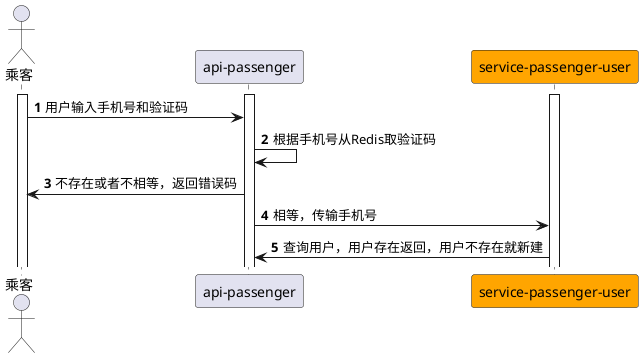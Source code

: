 @startuml

autonumber

actor "乘客" as user
participant "api-passenger" as api_passenger
participant "service-passenger-user" as service_passenger_user #orange

activate user
activate api_passenger
activate service_passenger_user

user -> api_passenger: 用户输入手机号和验证码

api_passenger -> api_passenger: 根据手机号从Redis取验证码

api_passenger -> user: 不存在或者不相等，返回错误码

api_passenger -> service_passenger_user: 相等，传输手机号

service_passenger_user -> api_passenger: 查询用户，用户存在返回，用户不存在就新建


@enduml